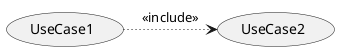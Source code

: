 @startuml

usecase UseCase1
usecase UseCase2


UseCase1 -[dotted]r-> UseCase2 : <<include>>

@enduml